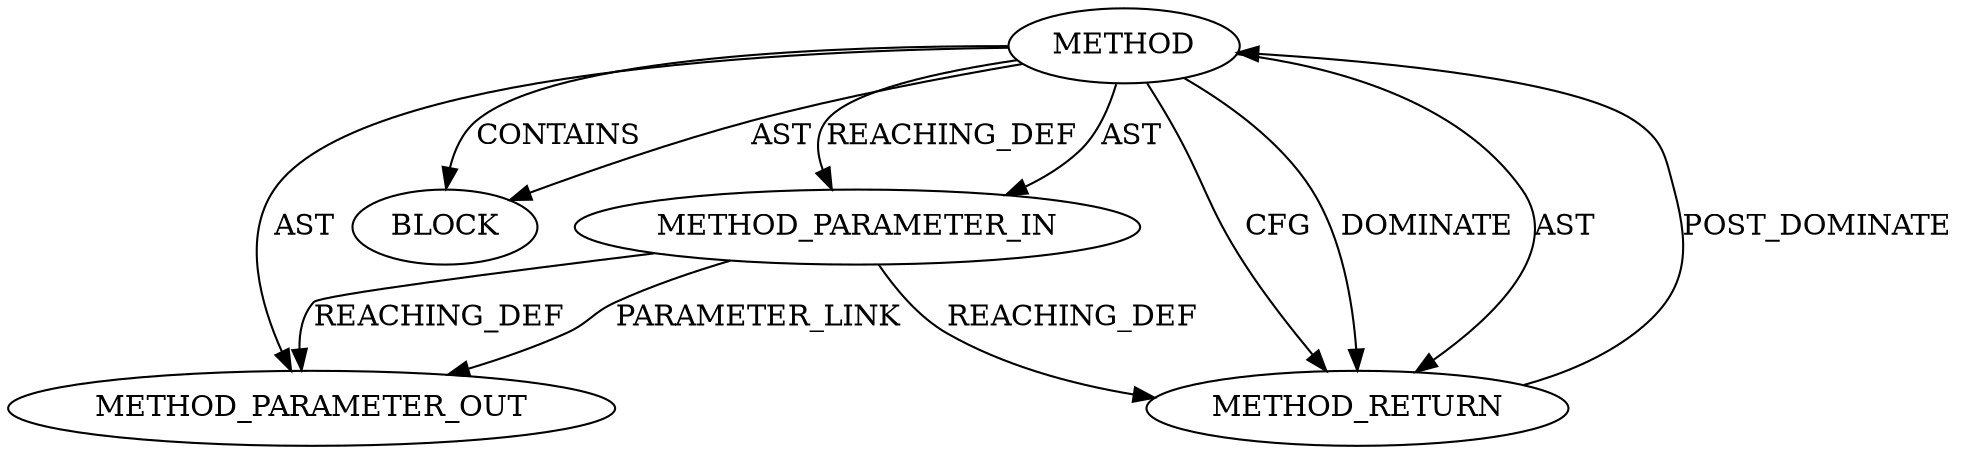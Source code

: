 digraph {
  13333 [label=METHOD_PARAMETER_OUT ORDER=1 CODE="p1" IS_VARIADIC=false TYPE_FULL_NAME="ANY" EVALUATION_STRATEGY="BY_VALUE" INDEX=1 NAME="p1"]
  12084 [label=BLOCK ORDER=1 ARGUMENT_INDEX=1 CODE="<empty>" TYPE_FULL_NAME="ANY"]
  12082 [label=METHOD AST_PARENT_TYPE="NAMESPACE_BLOCK" AST_PARENT_FULL_NAME="<global>" ORDER=0 CODE="<empty>" FULL_NAME="<operator>.minus" IS_EXTERNAL=true FILENAME="<empty>" SIGNATURE="" NAME="<operator>.minus"]
  12083 [label=METHOD_PARAMETER_IN ORDER=1 CODE="p1" IS_VARIADIC=false TYPE_FULL_NAME="ANY" EVALUATION_STRATEGY="BY_VALUE" INDEX=1 NAME="p1"]
  12085 [label=METHOD_RETURN ORDER=2 CODE="RET" TYPE_FULL_NAME="ANY" EVALUATION_STRATEGY="BY_VALUE"]
  12082 -> 12085 [label=CFG ]
  12083 -> 13333 [label=REACHING_DEF VARIABLE="p1"]
  12082 -> 12085 [label=DOMINATE ]
  12082 -> 12084 [label=CONTAINS ]
  12082 -> 12083 [label=REACHING_DEF VARIABLE=""]
  12082 -> 12083 [label=AST ]
  12085 -> 12082 [label=POST_DOMINATE ]
  12082 -> 12084 [label=AST ]
  12082 -> 13333 [label=AST ]
  12083 -> 13333 [label=PARAMETER_LINK ]
  12083 -> 12085 [label=REACHING_DEF VARIABLE="p1"]
  12082 -> 12085 [label=AST ]
}
